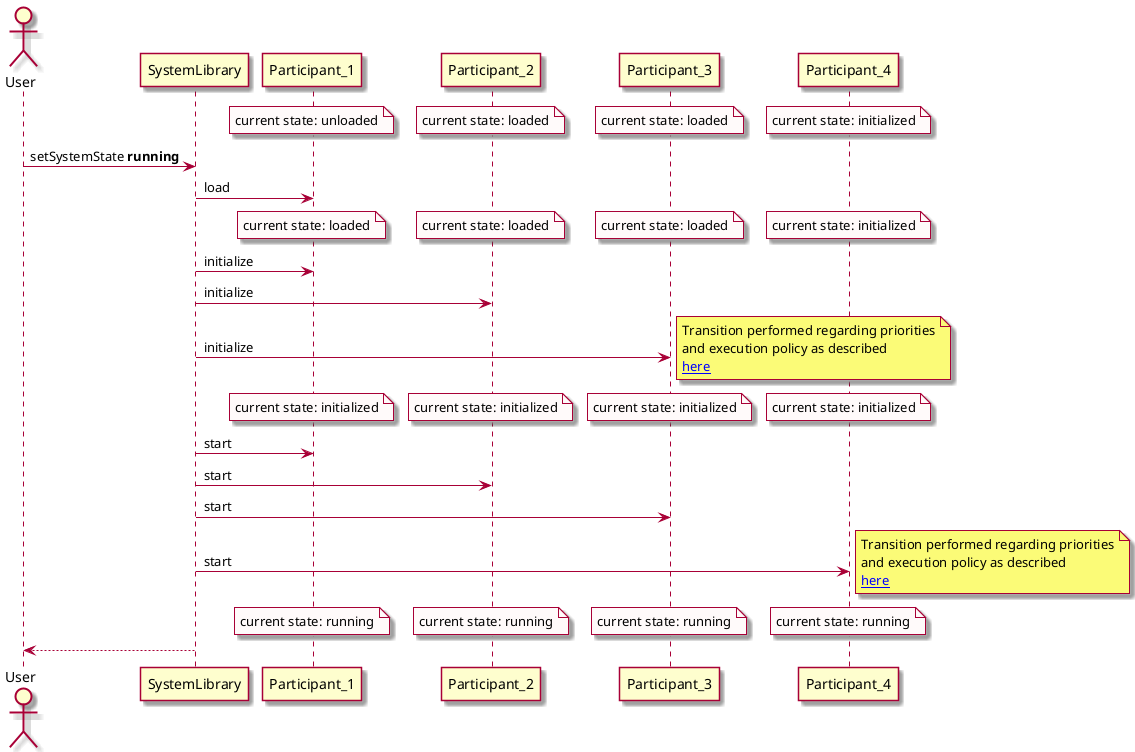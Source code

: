 @startuml 
skin rose

actor User
participant SystemLibrary
participant Participant_1 
participant Participant_2
participant Participant_3
participant Participant_4

note over Participant_1 #snow : current state: unloaded
/ note over Participant_2 #snow: current state: loaded 
/ note over Participant_3 #snow: current state: loaded
/ note over Participant_4 #snow: current state: initialized

User->SystemLibrary : setSystemState **running**


SystemLibrary -> Participant_1: load

note over Participant_1 #snow : current state: loaded
/ note over Participant_2 #snow: current state: loaded 
/ note over Participant_3 #snow: current state: loaded
/ note over Participant_4 #snow: current state: initialized

SystemLibrary -> Participant_1: initialize
SystemLibrary -> Participant_2: initialize
SystemLibrary -> Participant_3: initialize
note right
Transition performed regarding priorities
and execution policy as described 
[[single_transition_example.svg here]]
end note

note over Participant_1 #snow : current state: initialized
/ note over Participant_2 #snow: current state: initialized 
/ note over Participant_3 #snow: current state: initialized
/ note over Participant_4 #snow: current state: initialized


SystemLibrary -> Participant_1: start
SystemLibrary -> Participant_2: start
SystemLibrary -> Participant_3: start
SystemLibrary -> Participant_4: start
note right
Transition performed regarding priorities
and execution policy as described 
[[single_transition_example.svg here]]
end note

note over Participant_1 #snow : current state: running
/ note over Participant_2 #snow: current state: running
/ note over Participant_3 #snow: current state: running
/ note over Participant_4 #snow: current state: running


User<--SystemLibrary :

@enduml